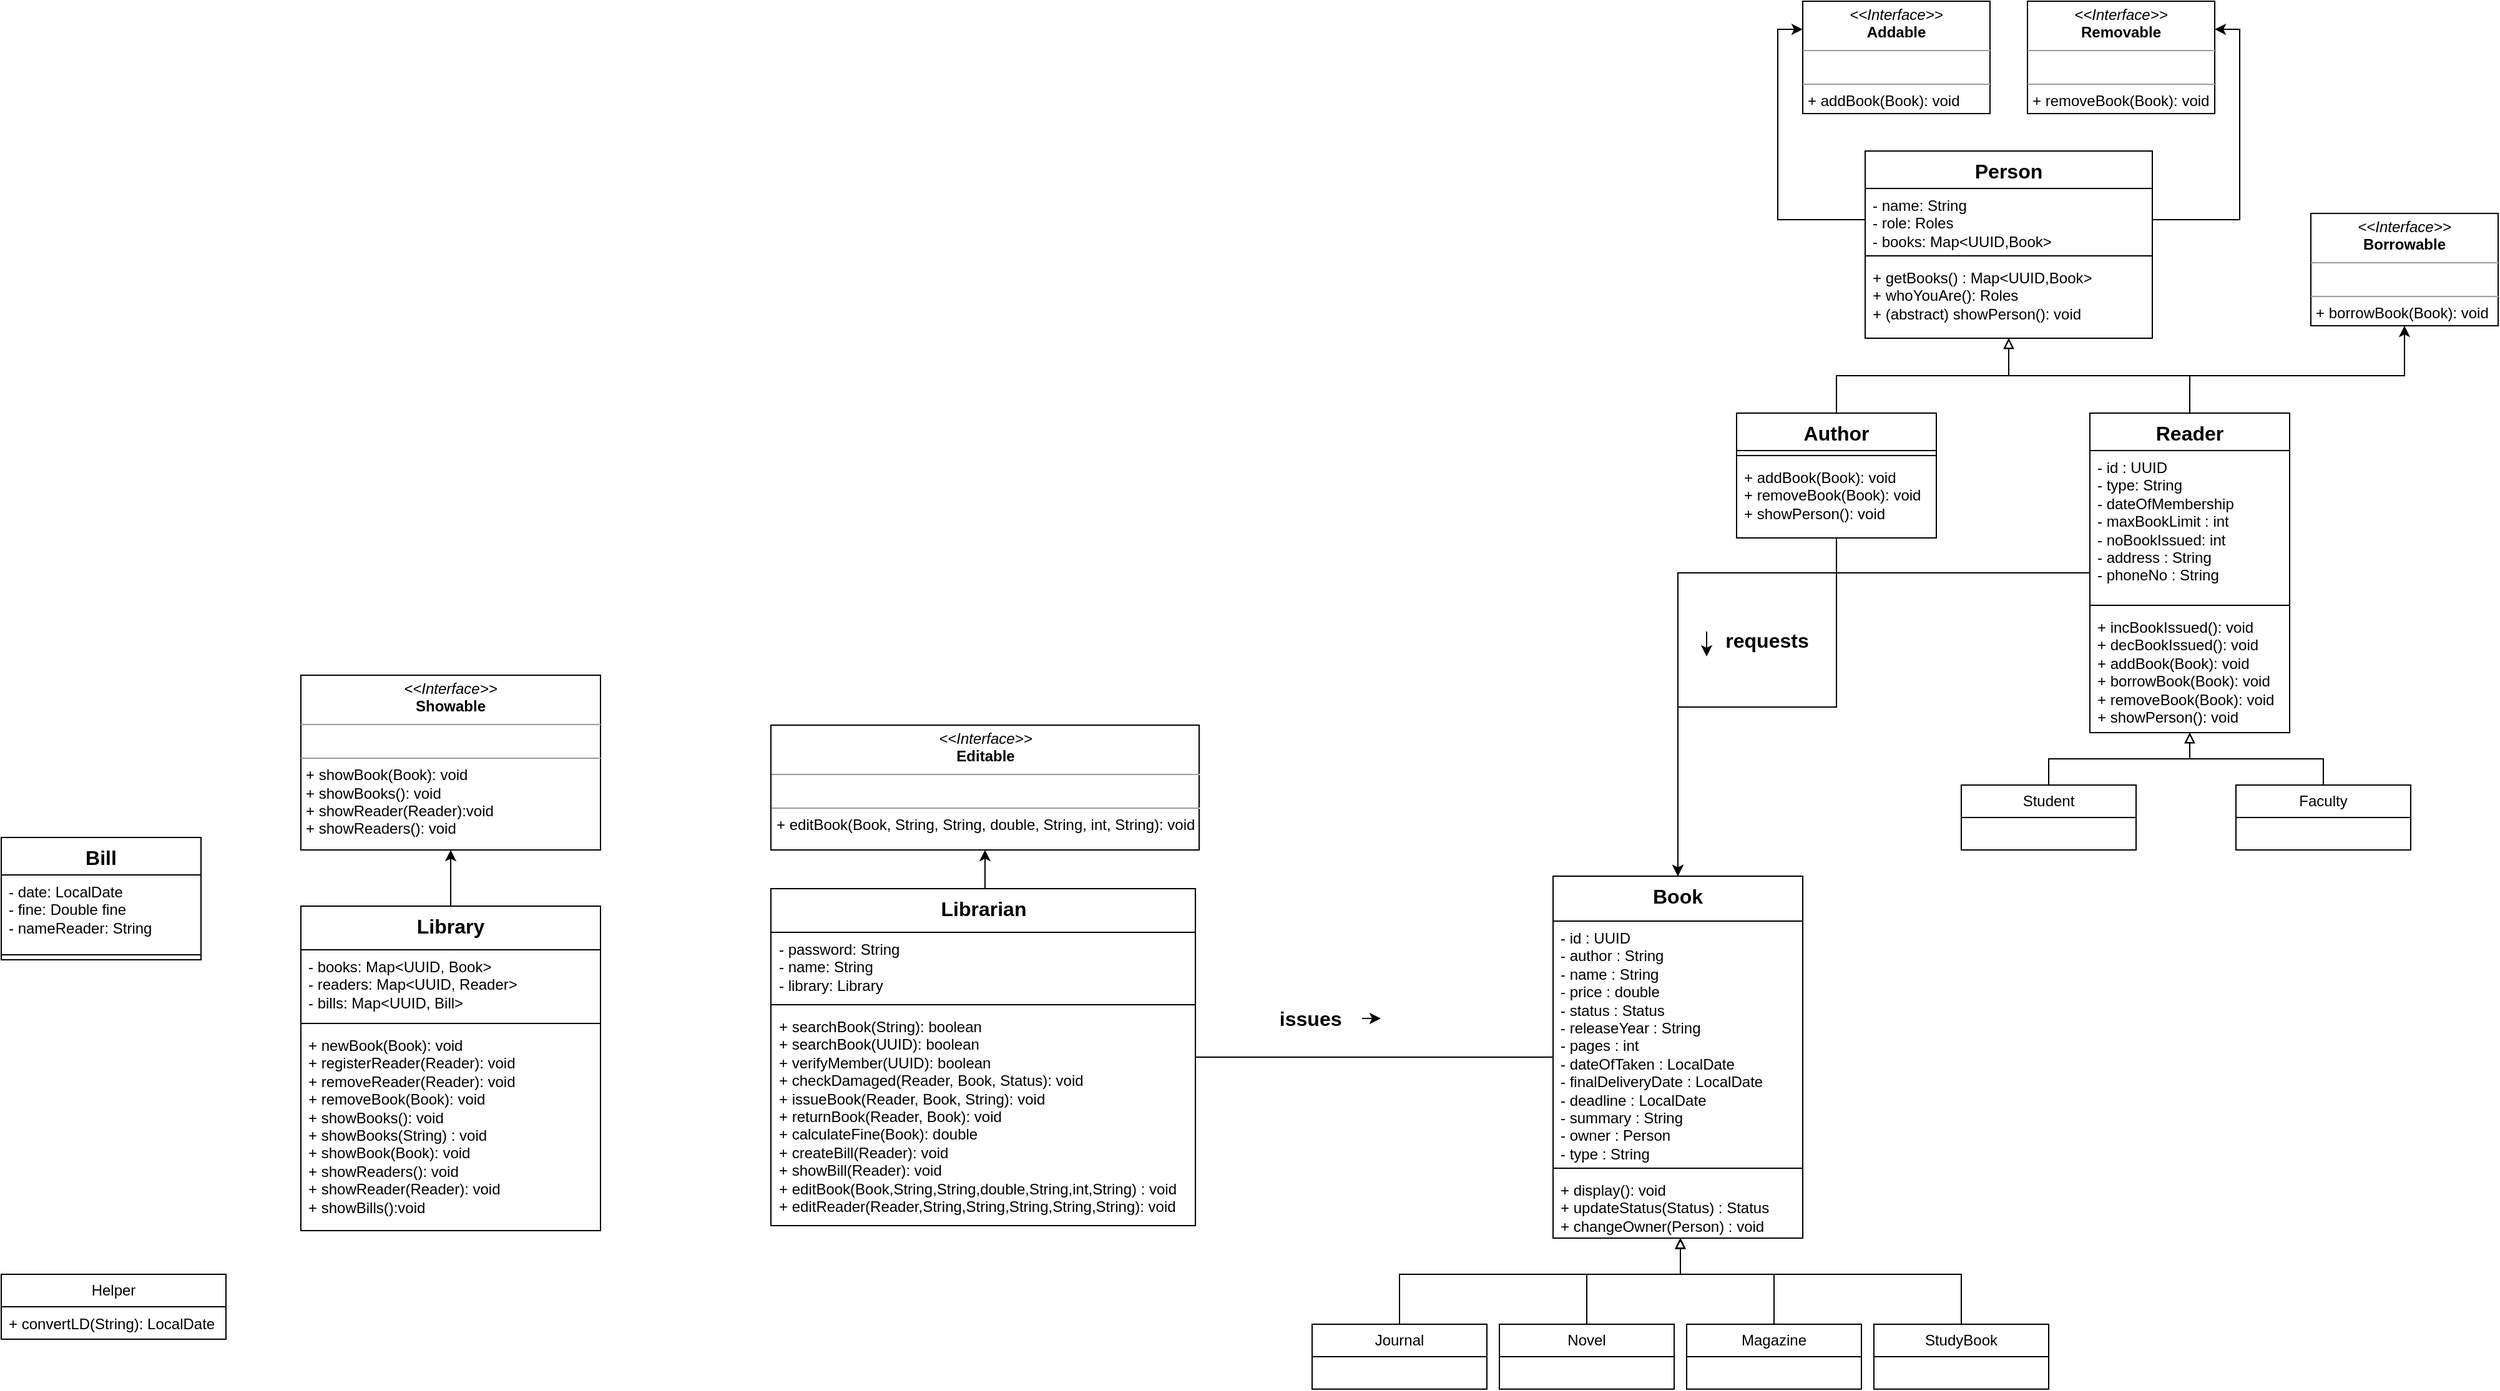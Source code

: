 <mxfile version="22.1.7" type="device">
  <diagram id="C5RBs43oDa-KdzZeNtuy" name="Page-1">
    <mxGraphModel dx="3213" dy="472" grid="1" gridSize="10" guides="1" tooltips="1" connect="1" arrows="1" fold="1" page="1" pageScale="1" pageWidth="1169" pageHeight="827" math="0" shadow="0">
      <root>
        <mxCell id="WIyWlLk6GJQsqaUBKTNV-0" />
        <mxCell id="WIyWlLk6GJQsqaUBKTNV-1" parent="WIyWlLk6GJQsqaUBKTNV-0" />
        <mxCell id="5HkKUJJlS-UnDrl4zXqc-0" value="&lt;font style=&quot;font-size: 16px;&quot;&gt;Book&lt;/font&gt;" style="swimlane;fontStyle=1;align=center;verticalAlign=top;childLayout=stackLayout;horizontal=1;startSize=36;horizontalStack=0;resizeParent=1;resizeParentMax=0;resizeLast=0;collapsible=1;marginBottom=0;whiteSpace=wrap;html=1;" parent="WIyWlLk6GJQsqaUBKTNV-1" vertex="1">
          <mxGeometry x="-897" y="1001" width="200" height="290" as="geometry" />
        </mxCell>
        <mxCell id="5HkKUJJlS-UnDrl4zXqc-1" value="- id : UUID&lt;br&gt;- author : String&lt;br&gt;- name : String&lt;br&gt;- price : double&lt;br&gt;- status : Status&lt;br&gt;- releaseYear : String&lt;br&gt;- pages : int&lt;br&gt;- dateOfTaken : LocalDate&lt;br&gt;- finalDeliveryDate : LocalDate&lt;br&gt;- deadline : LocalDate&lt;br&gt;- summary : String&lt;br&gt;- owner : Person&lt;br&gt;- type : String" style="text;strokeColor=none;fillColor=none;align=left;verticalAlign=top;spacingLeft=4;spacingRight=4;overflow=hidden;rotatable=0;points=[[0,0.5],[1,0.5]];portConstraint=eastwest;whiteSpace=wrap;html=1;" parent="5HkKUJJlS-UnDrl4zXqc-0" vertex="1">
          <mxGeometry y="36" width="200" height="194" as="geometry" />
        </mxCell>
        <mxCell id="5HkKUJJlS-UnDrl4zXqc-2" value="" style="line;strokeWidth=1;fillColor=none;align=left;verticalAlign=middle;spacingTop=-1;spacingLeft=3;spacingRight=3;rotatable=0;labelPosition=right;points=[];portConstraint=eastwest;strokeColor=inherit;" parent="5HkKUJJlS-UnDrl4zXqc-0" vertex="1">
          <mxGeometry y="230" width="200" height="8" as="geometry" />
        </mxCell>
        <mxCell id="5HkKUJJlS-UnDrl4zXqc-3" value="+ display(): void&lt;br&gt;+ updateStatus(Status) : Status&lt;br&gt;+ changeOwner(Person) : void" style="text;strokeColor=none;fillColor=none;align=left;verticalAlign=top;spacingLeft=4;spacingRight=4;overflow=hidden;rotatable=0;points=[[0,0.5],[1,0.5]];portConstraint=eastwest;whiteSpace=wrap;html=1;" parent="5HkKUJJlS-UnDrl4zXqc-0" vertex="1">
          <mxGeometry y="238" width="200" height="52" as="geometry" />
        </mxCell>
        <mxCell id="5HkKUJJlS-UnDrl4zXqc-37" style="edgeStyle=orthogonalEdgeStyle;rounded=0;orthogonalLoop=1;jettySize=auto;html=1;endArrow=block;endFill=0;" parent="WIyWlLk6GJQsqaUBKTNV-1" source="5HkKUJJlS-UnDrl4zXqc-4" target="5HkKUJJlS-UnDrl4zXqc-0" edge="1">
          <mxGeometry relative="1" as="geometry">
            <Array as="points">
              <mxPoint x="-870" y="1320" />
              <mxPoint x="-795" y="1320" />
            </Array>
          </mxGeometry>
        </mxCell>
        <mxCell id="5HkKUJJlS-UnDrl4zXqc-4" value="Novel" style="swimlane;fontStyle=0;childLayout=stackLayout;horizontal=1;startSize=26;fillColor=none;horizontalStack=0;resizeParent=1;resizeParentMax=0;resizeLast=0;collapsible=1;marginBottom=0;whiteSpace=wrap;html=1;" parent="WIyWlLk6GJQsqaUBKTNV-1" vertex="1">
          <mxGeometry x="-940" y="1360" width="140" height="52" as="geometry" />
        </mxCell>
        <mxCell id="5HkKUJJlS-UnDrl4zXqc-38" style="edgeStyle=orthogonalEdgeStyle;rounded=0;orthogonalLoop=1;jettySize=auto;html=1;endArrow=block;endFill=0;" parent="WIyWlLk6GJQsqaUBKTNV-1" source="5HkKUJJlS-UnDrl4zXqc-8" target="5HkKUJJlS-UnDrl4zXqc-0" edge="1">
          <mxGeometry relative="1" as="geometry">
            <Array as="points">
              <mxPoint x="-720" y="1320" />
              <mxPoint x="-795" y="1320" />
            </Array>
          </mxGeometry>
        </mxCell>
        <mxCell id="5HkKUJJlS-UnDrl4zXqc-8" value="Magazine" style="swimlane;fontStyle=0;childLayout=stackLayout;horizontal=1;startSize=26;fillColor=none;horizontalStack=0;resizeParent=1;resizeParentMax=0;resizeLast=0;collapsible=1;marginBottom=0;whiteSpace=wrap;html=1;" parent="WIyWlLk6GJQsqaUBKTNV-1" vertex="1">
          <mxGeometry x="-790" y="1360" width="140" height="52" as="geometry" />
        </mxCell>
        <mxCell id="5HkKUJJlS-UnDrl4zXqc-39" style="edgeStyle=orthogonalEdgeStyle;rounded=0;orthogonalLoop=1;jettySize=auto;html=1;endArrow=block;endFill=0;" parent="WIyWlLk6GJQsqaUBKTNV-1" source="5HkKUJJlS-UnDrl4zXqc-9" target="5HkKUJJlS-UnDrl4zXqc-0" edge="1">
          <mxGeometry relative="1" as="geometry">
            <Array as="points">
              <mxPoint x="-570" y="1320" />
              <mxPoint x="-795" y="1320" />
            </Array>
          </mxGeometry>
        </mxCell>
        <mxCell id="5HkKUJJlS-UnDrl4zXqc-9" value="StudyBook" style="swimlane;fontStyle=0;childLayout=stackLayout;horizontal=1;startSize=26;fillColor=none;horizontalStack=0;resizeParent=1;resizeParentMax=0;resizeLast=0;collapsible=1;marginBottom=0;whiteSpace=wrap;html=1;" parent="WIyWlLk6GJQsqaUBKTNV-1" vertex="1">
          <mxGeometry x="-640" y="1360" width="140" height="52" as="geometry" />
        </mxCell>
        <mxCell id="5HkKUJJlS-UnDrl4zXqc-36" style="edgeStyle=orthogonalEdgeStyle;rounded=0;orthogonalLoop=1;jettySize=auto;html=1;endArrow=block;endFill=0;" parent="WIyWlLk6GJQsqaUBKTNV-1" source="5HkKUJJlS-UnDrl4zXqc-10" target="5HkKUJJlS-UnDrl4zXqc-0" edge="1">
          <mxGeometry relative="1" as="geometry">
            <Array as="points">
              <mxPoint x="-1020" y="1320" />
              <mxPoint x="-795" y="1320" />
            </Array>
          </mxGeometry>
        </mxCell>
        <mxCell id="5HkKUJJlS-UnDrl4zXqc-10" value="Journal" style="swimlane;fontStyle=0;childLayout=stackLayout;horizontal=1;startSize=26;fillColor=none;horizontalStack=0;resizeParent=1;resizeParentMax=0;resizeLast=0;collapsible=1;marginBottom=0;whiteSpace=wrap;html=1;" parent="WIyWlLk6GJQsqaUBKTNV-1" vertex="1">
          <mxGeometry x="-1090" y="1360" width="140" height="52" as="geometry" />
        </mxCell>
        <mxCell id="5HkKUJJlS-UnDrl4zXqc-26" style="edgeStyle=orthogonalEdgeStyle;rounded=0;orthogonalLoop=1;jettySize=auto;html=1;endArrow=none;endFill=0;" parent="WIyWlLk6GJQsqaUBKTNV-1" source="5HkKUJJlS-UnDrl4zXqc-19" target="5HkKUJJlS-UnDrl4zXqc-0" edge="1">
          <mxGeometry relative="1" as="geometry" />
        </mxCell>
        <mxCell id="5HkKUJJlS-UnDrl4zXqc-32" style="edgeStyle=orthogonalEdgeStyle;rounded=0;orthogonalLoop=1;jettySize=auto;html=1;exitX=0.5;exitY=0;exitDx=0;exitDy=0;entryX=0.5;entryY=1;entryDx=0;entryDy=0;" parent="WIyWlLk6GJQsqaUBKTNV-1" source="5HkKUJJlS-UnDrl4zXqc-19" target="5HkKUJJlS-UnDrl4zXqc-31" edge="1">
          <mxGeometry relative="1" as="geometry" />
        </mxCell>
        <mxCell id="5HkKUJJlS-UnDrl4zXqc-19" value="&lt;font style=&quot;font-size: 16px;&quot;&gt;Librarian&lt;/font&gt;" style="swimlane;fontStyle=1;align=center;verticalAlign=top;childLayout=stackLayout;horizontal=1;startSize=35;horizontalStack=0;resizeParent=1;resizeParentMax=0;resizeLast=0;collapsible=1;marginBottom=0;whiteSpace=wrap;html=1;" parent="WIyWlLk6GJQsqaUBKTNV-1" vertex="1">
          <mxGeometry x="-1523.5" y="1011" width="340" height="270" as="geometry" />
        </mxCell>
        <mxCell id="5HkKUJJlS-UnDrl4zXqc-20" value="- password: String&lt;br&gt;- name: String&lt;br&gt;- library: Library" style="text;strokeColor=none;fillColor=none;align=left;verticalAlign=top;spacingLeft=4;spacingRight=4;overflow=hidden;rotatable=0;points=[[0,0.5],[1,0.5]];portConstraint=eastwest;whiteSpace=wrap;html=1;" parent="5HkKUJJlS-UnDrl4zXqc-19" vertex="1">
          <mxGeometry y="35" width="340" height="54" as="geometry" />
        </mxCell>
        <mxCell id="5HkKUJJlS-UnDrl4zXqc-21" value="" style="line;strokeWidth=1;fillColor=none;align=left;verticalAlign=middle;spacingTop=-1;spacingLeft=3;spacingRight=3;rotatable=0;labelPosition=right;points=[];portConstraint=eastwest;strokeColor=inherit;" parent="5HkKUJJlS-UnDrl4zXqc-19" vertex="1">
          <mxGeometry y="89" width="340" height="8" as="geometry" />
        </mxCell>
        <mxCell id="5HkKUJJlS-UnDrl4zXqc-22" value="+ searchBook(String): boolean&lt;br&gt;+ searchBook(UUID): boolean&lt;br&gt;+ verifyMember(UUID): boolean&lt;br&gt;+ checkDamaged(Reader, Book, Status): void&lt;br&gt;+ issueBook(Reader, Book, String): void&lt;br&gt;+ returnBook(Reader, Book): void&lt;br&gt;+ calculateFine(Book): double&lt;br&gt;+ createBill(Reader): void&lt;br&gt;+ showBill(Reader): void&lt;br&gt;+ editBook(Book,String,String,double,String,int,String) : void&lt;br&gt;+ editReader(Reader,String,String,String,String,String): void" style="text;strokeColor=none;fillColor=none;align=left;verticalAlign=top;spacingLeft=4;spacingRight=4;overflow=hidden;rotatable=0;points=[[0,0.5],[1,0.5]];portConstraint=eastwest;whiteSpace=wrap;html=1;" parent="5HkKUJJlS-UnDrl4zXqc-19" vertex="1">
          <mxGeometry y="97" width="340" height="173" as="geometry" />
        </mxCell>
        <mxCell id="5HkKUJJlS-UnDrl4zXqc-27" value="&lt;font style=&quot;font-size: 16px;&quot;&gt;Person&lt;/font&gt;" style="swimlane;fontStyle=1;align=center;verticalAlign=top;childLayout=stackLayout;horizontal=1;startSize=30;horizontalStack=0;resizeParent=1;resizeParentMax=0;resizeLast=0;collapsible=1;marginBottom=0;whiteSpace=wrap;html=1;" parent="WIyWlLk6GJQsqaUBKTNV-1" vertex="1">
          <mxGeometry x="-647" y="420" width="230" height="150" as="geometry" />
        </mxCell>
        <mxCell id="5HkKUJJlS-UnDrl4zXqc-28" value="- name: String&lt;br&gt;- role: Roles&lt;br&gt;- books: Map&amp;lt;UUID,Book&amp;gt;" style="text;strokeColor=none;fillColor=none;align=left;verticalAlign=top;spacingLeft=4;spacingRight=4;overflow=hidden;rotatable=0;points=[[0,0.5],[1,0.5]];portConstraint=eastwest;whiteSpace=wrap;html=1;" parent="5HkKUJJlS-UnDrl4zXqc-27" vertex="1">
          <mxGeometry y="30" width="230" height="50" as="geometry" />
        </mxCell>
        <mxCell id="5HkKUJJlS-UnDrl4zXqc-29" value="" style="line;strokeWidth=1;fillColor=none;align=left;verticalAlign=middle;spacingTop=-1;spacingLeft=3;spacingRight=3;rotatable=0;labelPosition=right;points=[];portConstraint=eastwest;strokeColor=inherit;" parent="5HkKUJJlS-UnDrl4zXqc-27" vertex="1">
          <mxGeometry y="80" width="230" height="8" as="geometry" />
        </mxCell>
        <mxCell id="5HkKUJJlS-UnDrl4zXqc-30" value="+ getBooks() : Map&amp;lt;UUID,Book&amp;gt;&lt;br&gt;+ whoYouAre(): Roles&lt;br&gt;+ (abstract) showPerson(): void" style="text;strokeColor=none;fillColor=none;align=left;verticalAlign=top;spacingLeft=4;spacingRight=4;overflow=hidden;rotatable=0;points=[[0,0.5],[1,0.5]];portConstraint=eastwest;whiteSpace=wrap;html=1;" parent="5HkKUJJlS-UnDrl4zXqc-27" vertex="1">
          <mxGeometry y="88" width="230" height="62" as="geometry" />
        </mxCell>
        <mxCell id="5HkKUJJlS-UnDrl4zXqc-31" value="&lt;p style=&quot;margin:0px;margin-top:4px;text-align:center;&quot;&gt;&lt;i&gt;&amp;lt;&amp;lt;Interface&amp;gt;&amp;gt;&lt;/i&gt;&lt;br&gt;&lt;b&gt;Editable&lt;/b&gt;&lt;/p&gt;&lt;hr size=&quot;1&quot;&gt;&lt;p style=&quot;margin:0px;margin-left:4px;&quot;&gt;&lt;br&gt;&lt;/p&gt;&lt;hr size=&quot;1&quot;&gt;&lt;p style=&quot;margin:0px;margin-left:4px;&quot;&gt;+ editBook(Book, String, String, double, String, int, String): void&lt;br&gt;&lt;/p&gt;" style="verticalAlign=top;align=left;overflow=fill;fontSize=12;fontFamily=Helvetica;html=1;whiteSpace=wrap;" parent="WIyWlLk6GJQsqaUBKTNV-1" vertex="1">
          <mxGeometry x="-1523.5" y="880" width="343" height="100" as="geometry" />
        </mxCell>
        <mxCell id="5HkKUJJlS-UnDrl4zXqc-33" value="&lt;font style=&quot;font-size: 16px;&quot;&gt;issues&lt;/font&gt;&amp;nbsp;" style="text;html=1;align=center;verticalAlign=middle;resizable=0;points=[];autosize=1;strokeColor=none;fillColor=none;fontStyle=1" parent="WIyWlLk6GJQsqaUBKTNV-1" vertex="1">
          <mxGeometry x="-1130" y="1100" width="80" height="30" as="geometry" />
        </mxCell>
        <mxCell id="5HkKUJJlS-UnDrl4zXqc-34" value="" style="endArrow=classic;html=1;rounded=0;" parent="WIyWlLk6GJQsqaUBKTNV-1" source="5HkKUJJlS-UnDrl4zXqc-33" edge="1">
          <mxGeometry width="50" height="50" relative="1" as="geometry">
            <mxPoint x="-1045" y="1112" as="sourcePoint" />
            <mxPoint x="-1035" y="1115" as="targetPoint" />
          </mxGeometry>
        </mxCell>
        <mxCell id="5HkKUJJlS-UnDrl4zXqc-45" style="edgeStyle=orthogonalEdgeStyle;rounded=0;orthogonalLoop=1;jettySize=auto;html=1;" parent="WIyWlLk6GJQsqaUBKTNV-1" source="5HkKUJJlS-UnDrl4zXqc-40" target="5HkKUJJlS-UnDrl4zXqc-44" edge="1">
          <mxGeometry relative="1" as="geometry" />
        </mxCell>
        <mxCell id="5HkKUJJlS-UnDrl4zXqc-40" value="&lt;font style=&quot;font-size: 16px;&quot;&gt;Library&lt;/font&gt;" style="swimlane;fontStyle=1;align=center;verticalAlign=top;childLayout=stackLayout;horizontal=1;startSize=35;horizontalStack=0;resizeParent=1;resizeParentMax=0;resizeLast=0;collapsible=1;marginBottom=0;whiteSpace=wrap;html=1;" parent="WIyWlLk6GJQsqaUBKTNV-1" vertex="1">
          <mxGeometry x="-1900" y="1025" width="240" height="260" as="geometry" />
        </mxCell>
        <mxCell id="5HkKUJJlS-UnDrl4zXqc-41" value="- books: Map&amp;lt;UUID, Book&amp;gt;&lt;br&gt;- readers: Map&amp;lt;UUID, Reader&amp;gt;&lt;br&gt;- bills: Map&amp;lt;UUID, Bill&amp;gt;" style="text;strokeColor=none;fillColor=none;align=left;verticalAlign=top;spacingLeft=4;spacingRight=4;overflow=hidden;rotatable=0;points=[[0,0.5],[1,0.5]];portConstraint=eastwest;whiteSpace=wrap;html=1;" parent="5HkKUJJlS-UnDrl4zXqc-40" vertex="1">
          <mxGeometry y="35" width="240" height="55" as="geometry" />
        </mxCell>
        <mxCell id="5HkKUJJlS-UnDrl4zXqc-42" value="" style="line;strokeWidth=1;fillColor=none;align=left;verticalAlign=middle;spacingTop=-1;spacingLeft=3;spacingRight=3;rotatable=0;labelPosition=right;points=[];portConstraint=eastwest;strokeColor=inherit;" parent="5HkKUJJlS-UnDrl4zXqc-40" vertex="1">
          <mxGeometry y="90" width="240" height="8" as="geometry" />
        </mxCell>
        <mxCell id="5HkKUJJlS-UnDrl4zXqc-43" value="+ newBook(Book): void&lt;br&gt;+ registerReader(Reader): void&lt;br&gt;+ removeReader(Reader): void&lt;br&gt;+ removeBook(Book): void&lt;br&gt;+ showBooks(): void&lt;br&gt;+ showBooks(String) : void&lt;br&gt;+ showBook(Book): void&lt;br&gt;+ showReaders(): void&lt;br&gt;+ showReader(Reader): void&lt;br&gt;+ showBills():void" style="text;strokeColor=none;fillColor=none;align=left;verticalAlign=top;spacingLeft=4;spacingRight=4;overflow=hidden;rotatable=0;points=[[0,0.5],[1,0.5]];portConstraint=eastwest;whiteSpace=wrap;html=1;" parent="5HkKUJJlS-UnDrl4zXqc-40" vertex="1">
          <mxGeometry y="98" width="240" height="162" as="geometry" />
        </mxCell>
        <mxCell id="5HkKUJJlS-UnDrl4zXqc-44" value="&lt;p style=&quot;margin:0px;margin-top:4px;text-align:center;&quot;&gt;&lt;i&gt;&amp;lt;&amp;lt;Interface&amp;gt;&amp;gt;&lt;/i&gt;&lt;br&gt;&lt;b&gt;Showable&lt;/b&gt;&lt;/p&gt;&lt;hr size=&quot;1&quot;&gt;&lt;p style=&quot;margin:0px;margin-left:4px;&quot;&gt;&lt;br&gt;&lt;/p&gt;&lt;hr size=&quot;1&quot;&gt;&lt;p style=&quot;margin:0px;margin-left:4px;&quot;&gt;+ showBook(Book): void&lt;br&gt;&lt;/p&gt;&lt;p style=&quot;margin:0px;margin-left:4px;&quot;&gt;+ showBooks(): void&lt;/p&gt;&lt;p style=&quot;margin:0px;margin-left:4px;&quot;&gt;+ showReader(Reader):void&lt;/p&gt;&lt;p style=&quot;margin:0px;margin-left:4px;&quot;&gt;+ showReaders(): void&lt;/p&gt;" style="verticalAlign=top;align=left;overflow=fill;fontSize=12;fontFamily=Helvetica;html=1;whiteSpace=wrap;" parent="WIyWlLk6GJQsqaUBKTNV-1" vertex="1">
          <mxGeometry x="-1900" y="840" width="240" height="140" as="geometry" />
        </mxCell>
        <mxCell id="5HkKUJJlS-UnDrl4zXqc-50" value="&lt;font style=&quot;font-size: 16px;&quot;&gt;Bill&lt;/font&gt;" style="swimlane;fontStyle=1;align=center;verticalAlign=top;childLayout=stackLayout;horizontal=1;startSize=30;horizontalStack=0;resizeParent=1;resizeParentMax=0;resizeLast=0;collapsible=1;marginBottom=0;whiteSpace=wrap;html=1;" parent="WIyWlLk6GJQsqaUBKTNV-1" vertex="1">
          <mxGeometry x="-2140" y="970" width="160" height="98" as="geometry" />
        </mxCell>
        <mxCell id="5HkKUJJlS-UnDrl4zXqc-51" value="- date: LocalDate&lt;br&gt;- fine: Double fine&lt;br&gt;- nameReader: String" style="text;strokeColor=none;fillColor=none;align=left;verticalAlign=top;spacingLeft=4;spacingRight=4;overflow=hidden;rotatable=0;points=[[0,0.5],[1,0.5]];portConstraint=eastwest;whiteSpace=wrap;html=1;" parent="5HkKUJJlS-UnDrl4zXqc-50" vertex="1">
          <mxGeometry y="30" width="160" height="60" as="geometry" />
        </mxCell>
        <mxCell id="5HkKUJJlS-UnDrl4zXqc-52" value="" style="line;strokeWidth=1;fillColor=none;align=left;verticalAlign=middle;spacingTop=-1;spacingLeft=3;spacingRight=3;rotatable=0;labelPosition=right;points=[];portConstraint=eastwest;strokeColor=inherit;" parent="5HkKUJJlS-UnDrl4zXqc-50" vertex="1">
          <mxGeometry y="90" width="160" height="8" as="geometry" />
        </mxCell>
        <mxCell id="5HkKUJJlS-UnDrl4zXqc-68" style="edgeStyle=orthogonalEdgeStyle;rounded=0;orthogonalLoop=1;jettySize=auto;html=1;endArrow=block;endFill=0;" parent="WIyWlLk6GJQsqaUBKTNV-1" source="5HkKUJJlS-UnDrl4zXqc-54" target="5HkKUJJlS-UnDrl4zXqc-27" edge="1">
          <mxGeometry relative="1" as="geometry" />
        </mxCell>
        <mxCell id="5HkKUJJlS-UnDrl4zXqc-84" style="edgeStyle=orthogonalEdgeStyle;rounded=0;orthogonalLoop=1;jettySize=auto;html=1;" parent="WIyWlLk6GJQsqaUBKTNV-1" source="5HkKUJJlS-UnDrl4zXqc-54" target="5HkKUJJlS-UnDrl4zXqc-0" edge="1">
          <mxGeometry relative="1" as="geometry" />
        </mxCell>
        <mxCell id="5HkKUJJlS-UnDrl4zXqc-54" value="&lt;font style=&quot;font-size: 16px;&quot;&gt;Author&lt;/font&gt;" style="swimlane;fontStyle=1;align=center;verticalAlign=top;childLayout=stackLayout;horizontal=1;startSize=30;horizontalStack=0;resizeParent=1;resizeParentMax=0;resizeLast=0;collapsible=1;marginBottom=0;whiteSpace=wrap;html=1;" parent="WIyWlLk6GJQsqaUBKTNV-1" vertex="1">
          <mxGeometry x="-750" y="630" width="160" height="100" as="geometry" />
        </mxCell>
        <mxCell id="5HkKUJJlS-UnDrl4zXqc-56" value="" style="line;strokeWidth=1;fillColor=none;align=left;verticalAlign=middle;spacingTop=-1;spacingLeft=3;spacingRight=3;rotatable=0;labelPosition=right;points=[];portConstraint=eastwest;strokeColor=inherit;" parent="5HkKUJJlS-UnDrl4zXqc-54" vertex="1">
          <mxGeometry y="30" width="160" height="8" as="geometry" />
        </mxCell>
        <mxCell id="5HkKUJJlS-UnDrl4zXqc-57" value="+ addBook(Book): void&lt;br&gt;+ removeBook(Book): void&lt;br&gt;+ showPerson(): void" style="text;strokeColor=none;fillColor=none;align=left;verticalAlign=top;spacingLeft=4;spacingRight=4;overflow=hidden;rotatable=0;points=[[0,0.5],[1,0.5]];portConstraint=eastwest;whiteSpace=wrap;html=1;" parent="5HkKUJJlS-UnDrl4zXqc-54" vertex="1">
          <mxGeometry y="38" width="160" height="62" as="geometry" />
        </mxCell>
        <mxCell id="5HkKUJJlS-UnDrl4zXqc-58" value="&lt;p style=&quot;margin:0px;margin-top:4px;text-align:center;&quot;&gt;&lt;i&gt;&amp;lt;&amp;lt;Interface&amp;gt;&amp;gt;&lt;/i&gt;&lt;br&gt;&lt;b&gt;Addable&lt;/b&gt;&lt;/p&gt;&lt;hr size=&quot;1&quot;&gt;&lt;p style=&quot;margin:0px;margin-left:4px;&quot;&gt;&lt;br&gt;&lt;/p&gt;&lt;hr size=&quot;1&quot;&gt;&lt;p style=&quot;margin:0px;margin-left:4px;&quot;&gt;+ addBook(Book): void&lt;br&gt;&lt;/p&gt;" style="verticalAlign=top;align=left;overflow=fill;fontSize=12;fontFamily=Helvetica;html=1;whiteSpace=wrap;" parent="WIyWlLk6GJQsqaUBKTNV-1" vertex="1">
          <mxGeometry x="-697" y="300" width="150" height="90" as="geometry" />
        </mxCell>
        <mxCell id="5HkKUJJlS-UnDrl4zXqc-63" value="&lt;p style=&quot;margin:0px;margin-top:4px;text-align:center;&quot;&gt;&lt;i&gt;&amp;lt;&amp;lt;Interface&amp;gt;&amp;gt;&lt;/i&gt;&lt;br&gt;&lt;b&gt;Removable&lt;/b&gt;&lt;/p&gt;&lt;hr size=&quot;1&quot;&gt;&lt;p style=&quot;margin:0px;margin-left:4px;&quot;&gt;&lt;br&gt;&lt;/p&gt;&lt;hr size=&quot;1&quot;&gt;&lt;p style=&quot;margin:0px;margin-left:4px;&quot;&gt;+ removeBook(Book): void&lt;br&gt;&lt;/p&gt;" style="verticalAlign=top;align=left;overflow=fill;fontSize=12;fontFamily=Helvetica;html=1;whiteSpace=wrap;" parent="WIyWlLk6GJQsqaUBKTNV-1" vertex="1">
          <mxGeometry x="-517" y="300" width="150" height="90" as="geometry" />
        </mxCell>
        <mxCell id="5HkKUJJlS-UnDrl4zXqc-66" style="edgeStyle=orthogonalEdgeStyle;rounded=0;orthogonalLoop=1;jettySize=auto;html=1;entryX=0;entryY=0.25;entryDx=0;entryDy=0;" parent="WIyWlLk6GJQsqaUBKTNV-1" source="5HkKUJJlS-UnDrl4zXqc-28" target="5HkKUJJlS-UnDrl4zXqc-58" edge="1">
          <mxGeometry relative="1" as="geometry" />
        </mxCell>
        <mxCell id="5HkKUJJlS-UnDrl4zXqc-67" style="edgeStyle=orthogonalEdgeStyle;rounded=0;orthogonalLoop=1;jettySize=auto;html=1;entryX=1;entryY=0.25;entryDx=0;entryDy=0;" parent="WIyWlLk6GJQsqaUBKTNV-1" source="5HkKUJJlS-UnDrl4zXqc-28" target="5HkKUJJlS-UnDrl4zXqc-63" edge="1">
          <mxGeometry relative="1" as="geometry" />
        </mxCell>
        <mxCell id="5HkKUJJlS-UnDrl4zXqc-74" style="edgeStyle=orthogonalEdgeStyle;rounded=0;orthogonalLoop=1;jettySize=auto;html=1;endArrow=block;endFill=0;" parent="WIyWlLk6GJQsqaUBKTNV-1" source="5HkKUJJlS-UnDrl4zXqc-69" target="5HkKUJJlS-UnDrl4zXqc-27" edge="1">
          <mxGeometry relative="1" as="geometry" />
        </mxCell>
        <mxCell id="5HkKUJJlS-UnDrl4zXqc-83" style="edgeStyle=orthogonalEdgeStyle;rounded=0;orthogonalLoop=1;jettySize=auto;html=1;" parent="WIyWlLk6GJQsqaUBKTNV-1" source="5HkKUJJlS-UnDrl4zXqc-69" target="5HkKUJJlS-UnDrl4zXqc-0" edge="1">
          <mxGeometry relative="1" as="geometry" />
        </mxCell>
        <mxCell id="5HkKUJJlS-UnDrl4zXqc-95" style="edgeStyle=orthogonalEdgeStyle;rounded=0;orthogonalLoop=1;jettySize=auto;html=1;" parent="WIyWlLk6GJQsqaUBKTNV-1" source="5HkKUJJlS-UnDrl4zXqc-69" target="5HkKUJJlS-UnDrl4zXqc-94" edge="1">
          <mxGeometry relative="1" as="geometry">
            <Array as="points">
              <mxPoint x="-387" y="600" />
              <mxPoint x="-215" y="600" />
            </Array>
          </mxGeometry>
        </mxCell>
        <mxCell id="5HkKUJJlS-UnDrl4zXqc-69" value="&lt;font style=&quot;font-size: 16px;&quot;&gt;Reader&lt;/font&gt;" style="swimlane;fontStyle=1;align=center;verticalAlign=top;childLayout=stackLayout;horizontal=1;startSize=30;horizontalStack=0;resizeParent=1;resizeParentMax=0;resizeLast=0;collapsible=1;marginBottom=0;whiteSpace=wrap;html=1;" parent="WIyWlLk6GJQsqaUBKTNV-1" vertex="1">
          <mxGeometry x="-467" y="630" width="160" height="256" as="geometry" />
        </mxCell>
        <mxCell id="5HkKUJJlS-UnDrl4zXqc-70" value="- id : UUID&lt;br&gt;- type: String&lt;br&gt;- dateOfMembership&lt;br&gt;- maxBookLimit : int&lt;br&gt;- noBookIssued: int&lt;br&gt;- address : String&lt;br&gt;- phoneNo : String" style="text;strokeColor=none;fillColor=none;align=left;verticalAlign=top;spacingLeft=4;spacingRight=4;overflow=hidden;rotatable=0;points=[[0,0.5],[1,0.5]];portConstraint=eastwest;whiteSpace=wrap;html=1;" parent="5HkKUJJlS-UnDrl4zXqc-69" vertex="1">
          <mxGeometry y="30" width="160" height="120" as="geometry" />
        </mxCell>
        <mxCell id="5HkKUJJlS-UnDrl4zXqc-71" value="" style="line;strokeWidth=1;fillColor=none;align=left;verticalAlign=middle;spacingTop=-1;spacingLeft=3;spacingRight=3;rotatable=0;labelPosition=right;points=[];portConstraint=eastwest;strokeColor=inherit;" parent="5HkKUJJlS-UnDrl4zXqc-69" vertex="1">
          <mxGeometry y="150" width="160" height="8" as="geometry" />
        </mxCell>
        <mxCell id="5HkKUJJlS-UnDrl4zXqc-72" value="+ incBookIssued(): void&lt;br&gt;+ decBookIssued(): void&lt;br&gt;+ addBook(Book): void&lt;br&gt;+ borrowBook(Book): void&lt;br&gt;+ removeBook(Book): void&lt;br&gt;+ showPerson(): void" style="text;strokeColor=none;fillColor=none;align=left;verticalAlign=top;spacingLeft=4;spacingRight=4;overflow=hidden;rotatable=0;points=[[0,0.5],[1,0.5]];portConstraint=eastwest;whiteSpace=wrap;html=1;" parent="5HkKUJJlS-UnDrl4zXqc-69" vertex="1">
          <mxGeometry y="158" width="160" height="98" as="geometry" />
        </mxCell>
        <mxCell id="5HkKUJJlS-UnDrl4zXqc-85" value="&lt;span style=&quot;font-size: 16px;&quot;&gt;requests&lt;/span&gt;" style="text;html=1;align=center;verticalAlign=middle;resizable=0;points=[];autosize=1;strokeColor=none;fillColor=none;fontStyle=1" parent="WIyWlLk6GJQsqaUBKTNV-1" vertex="1">
          <mxGeometry x="-771" y="797" width="90" height="30" as="geometry" />
        </mxCell>
        <mxCell id="5HkKUJJlS-UnDrl4zXqc-88" style="edgeStyle=orthogonalEdgeStyle;rounded=0;orthogonalLoop=1;jettySize=auto;html=1;endArrow=block;endFill=0;" parent="WIyWlLk6GJQsqaUBKTNV-1" source="5HkKUJJlS-UnDrl4zXqc-86" target="5HkKUJJlS-UnDrl4zXqc-69" edge="1">
          <mxGeometry relative="1" as="geometry" />
        </mxCell>
        <mxCell id="5HkKUJJlS-UnDrl4zXqc-86" value="Student" style="swimlane;fontStyle=0;childLayout=stackLayout;horizontal=1;startSize=26;fillColor=none;horizontalStack=0;resizeParent=1;resizeParentMax=0;resizeLast=0;collapsible=1;marginBottom=0;whiteSpace=wrap;html=1;" parent="WIyWlLk6GJQsqaUBKTNV-1" vertex="1">
          <mxGeometry x="-570" y="928" width="140" height="52" as="geometry" />
        </mxCell>
        <mxCell id="5HkKUJJlS-UnDrl4zXqc-89" style="edgeStyle=orthogonalEdgeStyle;rounded=0;orthogonalLoop=1;jettySize=auto;html=1;endArrow=block;endFill=0;" parent="WIyWlLk6GJQsqaUBKTNV-1" source="5HkKUJJlS-UnDrl4zXqc-87" target="5HkKUJJlS-UnDrl4zXqc-69" edge="1">
          <mxGeometry relative="1" as="geometry" />
        </mxCell>
        <mxCell id="5HkKUJJlS-UnDrl4zXqc-87" value="Faculty" style="swimlane;fontStyle=0;childLayout=stackLayout;horizontal=1;startSize=26;fillColor=none;horizontalStack=0;resizeParent=1;resizeParentMax=0;resizeLast=0;collapsible=1;marginBottom=0;whiteSpace=wrap;html=1;" parent="WIyWlLk6GJQsqaUBKTNV-1" vertex="1">
          <mxGeometry x="-350" y="928" width="140" height="52" as="geometry" />
        </mxCell>
        <mxCell id="5HkKUJJlS-UnDrl4zXqc-90" value="" style="endArrow=classic;html=1;rounded=0;" parent="WIyWlLk6GJQsqaUBKTNV-1" edge="1">
          <mxGeometry width="50" height="50" relative="1" as="geometry">
            <mxPoint x="-774" y="805" as="sourcePoint" />
            <mxPoint x="-774" y="825" as="targetPoint" />
          </mxGeometry>
        </mxCell>
        <mxCell id="5HkKUJJlS-UnDrl4zXqc-93" value="" style="ellipse;whiteSpace=wrap;html=1;align=center;aspect=fixed;fillColor=none;strokeColor=none;resizable=0;perimeter=centerPerimeter;rotatable=0;allowArrows=0;points=[];outlineConnect=1;" parent="WIyWlLk6GJQsqaUBKTNV-1" vertex="1">
          <mxGeometry x="-1400" y="991" width="10" height="10" as="geometry" />
        </mxCell>
        <mxCell id="5HkKUJJlS-UnDrl4zXqc-94" value="&lt;p style=&quot;margin:0px;margin-top:4px;text-align:center;&quot;&gt;&lt;i&gt;&amp;lt;&amp;lt;Interface&amp;gt;&amp;gt;&lt;/i&gt;&lt;br&gt;&lt;b&gt;Borrowable&lt;/b&gt;&lt;/p&gt;&lt;hr size=&quot;1&quot;&gt;&lt;p style=&quot;margin:0px;margin-left:4px;&quot;&gt;&lt;br&gt;&lt;/p&gt;&lt;hr size=&quot;1&quot;&gt;&lt;p style=&quot;margin:0px;margin-left:4px;&quot;&gt;+ borrowBook(Book): void&lt;br&gt;&lt;/p&gt;" style="verticalAlign=top;align=left;overflow=fill;fontSize=12;fontFamily=Helvetica;html=1;whiteSpace=wrap;" parent="WIyWlLk6GJQsqaUBKTNV-1" vertex="1">
          <mxGeometry x="-290" y="470" width="150" height="90" as="geometry" />
        </mxCell>
        <mxCell id="5HkKUJJlS-UnDrl4zXqc-100" value="Helper" style="swimlane;fontStyle=0;childLayout=stackLayout;horizontal=1;startSize=26;fillColor=none;horizontalStack=0;resizeParent=1;resizeParentMax=0;resizeLast=0;collapsible=1;marginBottom=0;whiteSpace=wrap;html=1;" parent="WIyWlLk6GJQsqaUBKTNV-1" vertex="1">
          <mxGeometry x="-2140" y="1320" width="180" height="52" as="geometry" />
        </mxCell>
        <mxCell id="5HkKUJJlS-UnDrl4zXqc-101" value="+ convertLD(String): LocalDate" style="text;strokeColor=none;fillColor=none;align=left;verticalAlign=top;spacingLeft=4;spacingRight=4;overflow=hidden;rotatable=0;points=[[0,0.5],[1,0.5]];portConstraint=eastwest;whiteSpace=wrap;html=1;" parent="5HkKUJJlS-UnDrl4zXqc-100" vertex="1">
          <mxGeometry y="26" width="180" height="26" as="geometry" />
        </mxCell>
      </root>
    </mxGraphModel>
  </diagram>
</mxfile>

